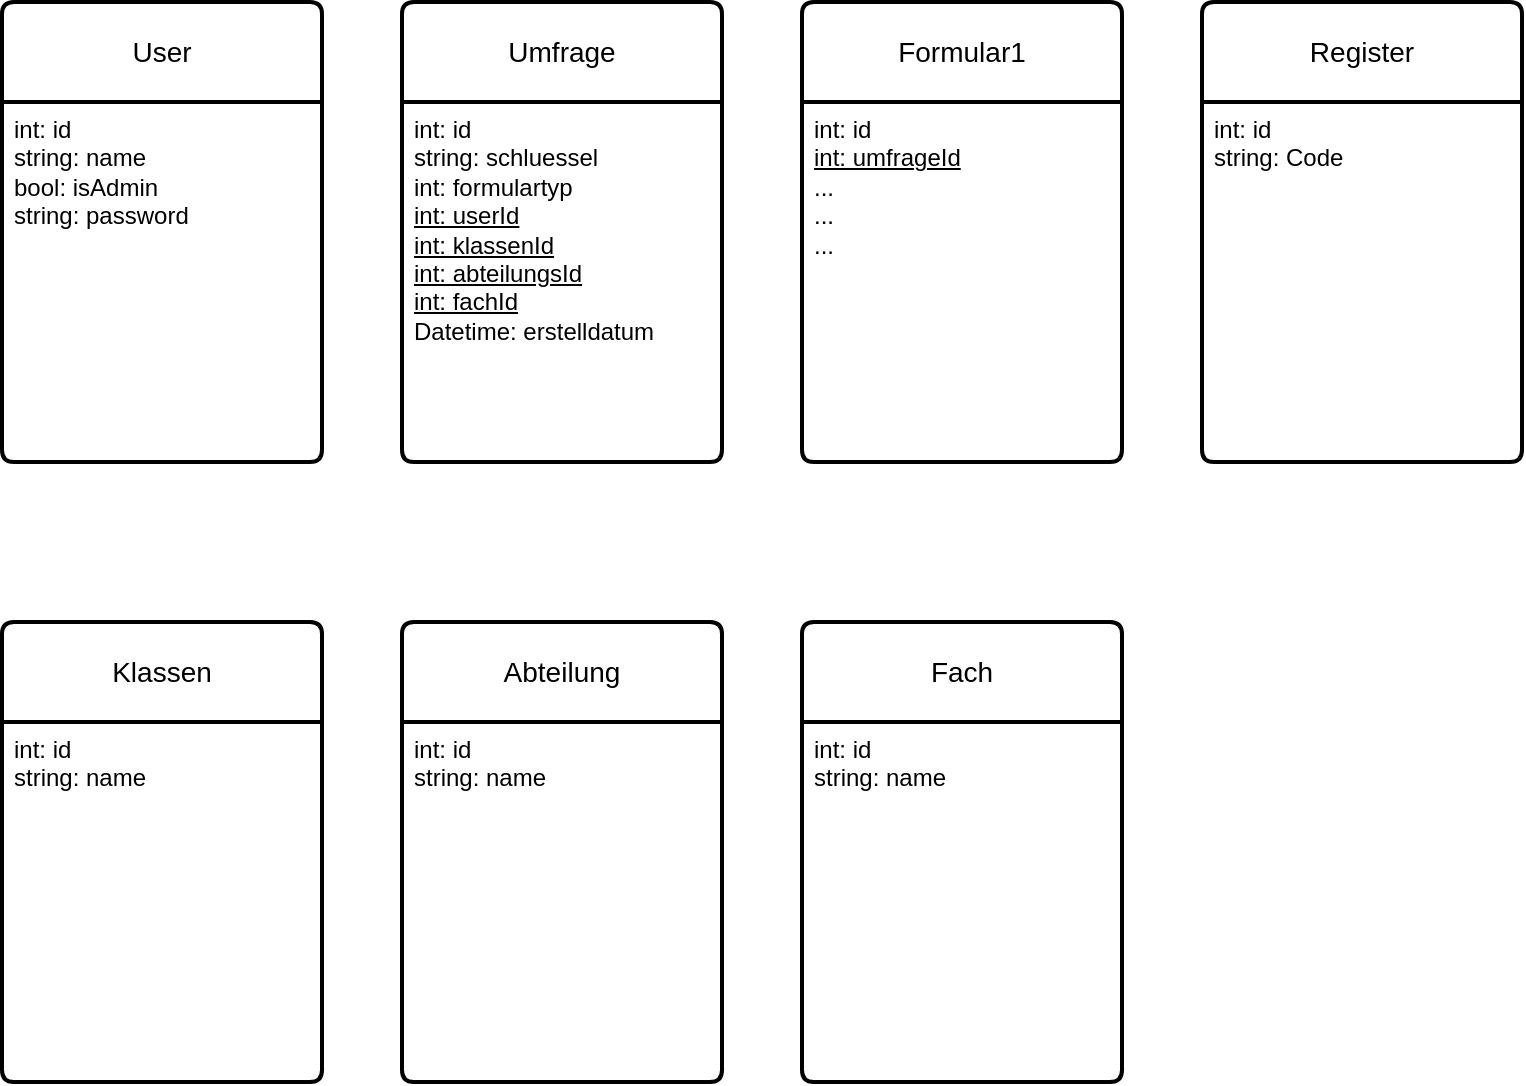 <mxfile version="26.0.16">
  <diagram name="Seite-1" id="Jj4xXdSNCB52oUgN3IUD">
    <mxGraphModel dx="1050" dy="634" grid="1" gridSize="10" guides="1" tooltips="1" connect="1" arrows="1" fold="1" page="1" pageScale="1" pageWidth="3300" pageHeight="4681" math="0" shadow="0">
      <root>
        <mxCell id="0" />
        <mxCell id="1" parent="0" />
        <mxCell id="cQmvh3hyG63FEJ4s5Tl2-5" value="User" style="swimlane;childLayout=stackLayout;horizontal=1;startSize=50;horizontalStack=0;rounded=1;fontSize=14;fontStyle=0;strokeWidth=2;resizeParent=0;resizeLast=1;shadow=0;dashed=0;align=center;arcSize=4;whiteSpace=wrap;html=1;" parent="1" vertex="1">
          <mxGeometry x="240" y="120" width="160" height="230" as="geometry" />
        </mxCell>
        <mxCell id="cQmvh3hyG63FEJ4s5Tl2-6" value="&lt;div&gt;int: id&lt;/div&gt;&lt;div&gt;string: name&lt;/div&gt;&lt;div&gt;bool: isAdmin&lt;/div&gt;&lt;div&gt;string: password&lt;br&gt;&lt;/div&gt;" style="align=left;strokeColor=none;fillColor=none;spacingLeft=4;spacingRight=4;fontSize=12;verticalAlign=top;resizable=0;rotatable=0;part=1;html=1;whiteSpace=wrap;" parent="cQmvh3hyG63FEJ4s5Tl2-5" vertex="1">
          <mxGeometry y="50" width="160" height="180" as="geometry" />
        </mxCell>
        <mxCell id="cQmvh3hyG63FEJ4s5Tl2-9" value="Klassen" style="swimlane;childLayout=stackLayout;horizontal=1;startSize=50;horizontalStack=0;rounded=1;fontSize=14;fontStyle=0;strokeWidth=2;resizeParent=0;resizeLast=1;shadow=0;dashed=0;align=center;arcSize=4;whiteSpace=wrap;html=1;" parent="1" vertex="1">
          <mxGeometry x="240" y="430" width="160" height="230" as="geometry" />
        </mxCell>
        <mxCell id="cQmvh3hyG63FEJ4s5Tl2-10" value="&lt;div&gt;int: id&lt;/div&gt;&lt;div&gt;string: name&lt;br&gt;&lt;/div&gt;" style="align=left;strokeColor=none;fillColor=none;spacingLeft=4;spacingRight=4;fontSize=12;verticalAlign=top;resizable=0;rotatable=0;part=1;html=1;whiteSpace=wrap;" parent="cQmvh3hyG63FEJ4s5Tl2-9" vertex="1">
          <mxGeometry y="50" width="160" height="180" as="geometry" />
        </mxCell>
        <mxCell id="cQmvh3hyG63FEJ4s5Tl2-11" value="Umfrage" style="swimlane;childLayout=stackLayout;horizontal=1;startSize=50;horizontalStack=0;rounded=1;fontSize=14;fontStyle=0;strokeWidth=2;resizeParent=0;resizeLast=1;shadow=0;dashed=0;align=center;arcSize=4;whiteSpace=wrap;html=1;" parent="1" vertex="1">
          <mxGeometry x="440" y="120" width="160" height="230" as="geometry" />
        </mxCell>
        <mxCell id="cQmvh3hyG63FEJ4s5Tl2-12" value="&lt;div&gt;int: id&lt;/div&gt;&lt;div&gt;string: schluessel&lt;/div&gt;&lt;div&gt;int: formulartyp&lt;br&gt;&lt;/div&gt;&lt;div&gt;&lt;u&gt;int: userId&lt;/u&gt;&lt;br&gt;&lt;/div&gt;&lt;div&gt;&lt;u&gt;int: klassenId&lt;br&gt;&lt;/u&gt;&lt;/div&gt;&lt;div&gt;&lt;u&gt;int: abteilungsId&lt;/u&gt;&lt;/div&gt;&lt;div&gt;&lt;u&gt;int: fachId&lt;/u&gt;&lt;/div&gt;&lt;div&gt;Datetime: erstelldatum&lt;br&gt;&lt;/div&gt;" style="align=left;strokeColor=none;fillColor=none;spacingLeft=4;spacingRight=4;fontSize=12;verticalAlign=top;resizable=0;rotatable=0;part=1;html=1;whiteSpace=wrap;" parent="cQmvh3hyG63FEJ4s5Tl2-11" vertex="1">
          <mxGeometry y="50" width="160" height="180" as="geometry" />
        </mxCell>
        <mxCell id="cQmvh3hyG63FEJ4s5Tl2-13" value="Abteilung" style="swimlane;childLayout=stackLayout;horizontal=1;startSize=50;horizontalStack=0;rounded=1;fontSize=14;fontStyle=0;strokeWidth=2;resizeParent=0;resizeLast=1;shadow=0;dashed=0;align=center;arcSize=4;whiteSpace=wrap;html=1;" parent="1" vertex="1">
          <mxGeometry x="440" y="430" width="160" height="230" as="geometry" />
        </mxCell>
        <mxCell id="cQmvh3hyG63FEJ4s5Tl2-14" value="&lt;div&gt;int: id&lt;/div&gt;&lt;div&gt;string: name&lt;br&gt;&lt;/div&gt;" style="align=left;strokeColor=none;fillColor=none;spacingLeft=4;spacingRight=4;fontSize=12;verticalAlign=top;resizable=0;rotatable=0;part=1;html=1;whiteSpace=wrap;" parent="cQmvh3hyG63FEJ4s5Tl2-13" vertex="1">
          <mxGeometry y="50" width="160" height="180" as="geometry" />
        </mxCell>
        <mxCell id="cQmvh3hyG63FEJ4s5Tl2-15" value="Fach" style="swimlane;childLayout=stackLayout;horizontal=1;startSize=50;horizontalStack=0;rounded=1;fontSize=14;fontStyle=0;strokeWidth=2;resizeParent=0;resizeLast=1;shadow=0;dashed=0;align=center;arcSize=4;whiteSpace=wrap;html=1;" parent="1" vertex="1">
          <mxGeometry x="640" y="430" width="160" height="230" as="geometry" />
        </mxCell>
        <mxCell id="cQmvh3hyG63FEJ4s5Tl2-16" value="&lt;div&gt;int: id&lt;/div&gt;&lt;div&gt;string: name&lt;br&gt;&lt;/div&gt;" style="align=left;strokeColor=none;fillColor=none;spacingLeft=4;spacingRight=4;fontSize=12;verticalAlign=top;resizable=0;rotatable=0;part=1;html=1;whiteSpace=wrap;" parent="cQmvh3hyG63FEJ4s5Tl2-15" vertex="1">
          <mxGeometry y="50" width="160" height="180" as="geometry" />
        </mxCell>
        <mxCell id="cQmvh3hyG63FEJ4s5Tl2-17" value="Formular1" style="swimlane;childLayout=stackLayout;horizontal=1;startSize=50;horizontalStack=0;rounded=1;fontSize=14;fontStyle=0;strokeWidth=2;resizeParent=0;resizeLast=1;shadow=0;dashed=0;align=center;arcSize=4;whiteSpace=wrap;html=1;" parent="1" vertex="1">
          <mxGeometry x="640" y="120" width="160" height="230" as="geometry" />
        </mxCell>
        <mxCell id="cQmvh3hyG63FEJ4s5Tl2-18" value="&lt;div&gt;int: id&lt;/div&gt;&lt;div&gt;&lt;u&gt;int: umfrageId&lt;/u&gt;&lt;/div&gt;&lt;div&gt;...&lt;u&gt;&lt;br&gt;&lt;/u&gt;&lt;/div&gt;&lt;div&gt;...&lt;/div&gt;&lt;div&gt;...&lt;br&gt;&lt;/div&gt;" style="align=left;strokeColor=none;fillColor=none;spacingLeft=4;spacingRight=4;fontSize=12;verticalAlign=top;resizable=0;rotatable=0;part=1;html=1;whiteSpace=wrap;" parent="cQmvh3hyG63FEJ4s5Tl2-17" vertex="1">
          <mxGeometry y="50" width="160" height="180" as="geometry" />
        </mxCell>
        <mxCell id="KddOKsnxaT2q98kWcPnf-1" value="Register" style="swimlane;childLayout=stackLayout;horizontal=1;startSize=50;horizontalStack=0;rounded=1;fontSize=14;fontStyle=0;strokeWidth=2;resizeParent=0;resizeLast=1;shadow=0;dashed=0;align=center;arcSize=4;whiteSpace=wrap;html=1;" vertex="1" parent="1">
          <mxGeometry x="840" y="120" width="160" height="230" as="geometry" />
        </mxCell>
        <mxCell id="KddOKsnxaT2q98kWcPnf-2" value="&lt;div&gt;int: id&lt;/div&gt;&lt;div&gt;string: Code&lt;br&gt;&lt;/div&gt;" style="align=left;strokeColor=none;fillColor=none;spacingLeft=4;spacingRight=4;fontSize=12;verticalAlign=top;resizable=0;rotatable=0;part=1;html=1;whiteSpace=wrap;" vertex="1" parent="KddOKsnxaT2q98kWcPnf-1">
          <mxGeometry y="50" width="160" height="180" as="geometry" />
        </mxCell>
      </root>
    </mxGraphModel>
  </diagram>
</mxfile>
